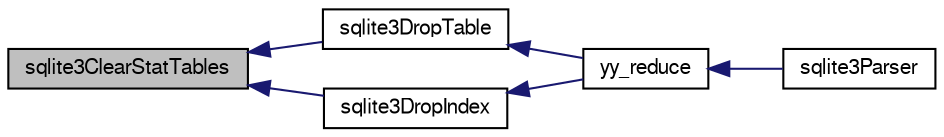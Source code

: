 digraph "sqlite3ClearStatTables"
{
  edge [fontname="FreeSans",fontsize="10",labelfontname="FreeSans",labelfontsize="10"];
  node [fontname="FreeSans",fontsize="10",shape=record];
  rankdir="LR";
  Node471425 [label="sqlite3ClearStatTables",height=0.2,width=0.4,color="black", fillcolor="grey75", style="filled", fontcolor="black"];
  Node471425 -> Node471426 [dir="back",color="midnightblue",fontsize="10",style="solid",fontname="FreeSans"];
  Node471426 [label="sqlite3DropTable",height=0.2,width=0.4,color="black", fillcolor="white", style="filled",URL="$sqlite3_8c.html#a5534f77364b5568783c0e50db3c9defb"];
  Node471426 -> Node471427 [dir="back",color="midnightblue",fontsize="10",style="solid",fontname="FreeSans"];
  Node471427 [label="yy_reduce",height=0.2,width=0.4,color="black", fillcolor="white", style="filled",URL="$sqlite3_8c.html#a7c419a9b25711c666a9a2449ef377f14"];
  Node471427 -> Node471428 [dir="back",color="midnightblue",fontsize="10",style="solid",fontname="FreeSans"];
  Node471428 [label="sqlite3Parser",height=0.2,width=0.4,color="black", fillcolor="white", style="filled",URL="$sqlite3_8c.html#a0327d71a5fabe0b6a343d78a2602e72a"];
  Node471425 -> Node471429 [dir="back",color="midnightblue",fontsize="10",style="solid",fontname="FreeSans"];
  Node471429 [label="sqlite3DropIndex",height=0.2,width=0.4,color="black", fillcolor="white", style="filled",URL="$sqlite3_8c.html#a3ffd2536f34a0cf6d427710b06b71e83"];
  Node471429 -> Node471427 [dir="back",color="midnightblue",fontsize="10",style="solid",fontname="FreeSans"];
}
